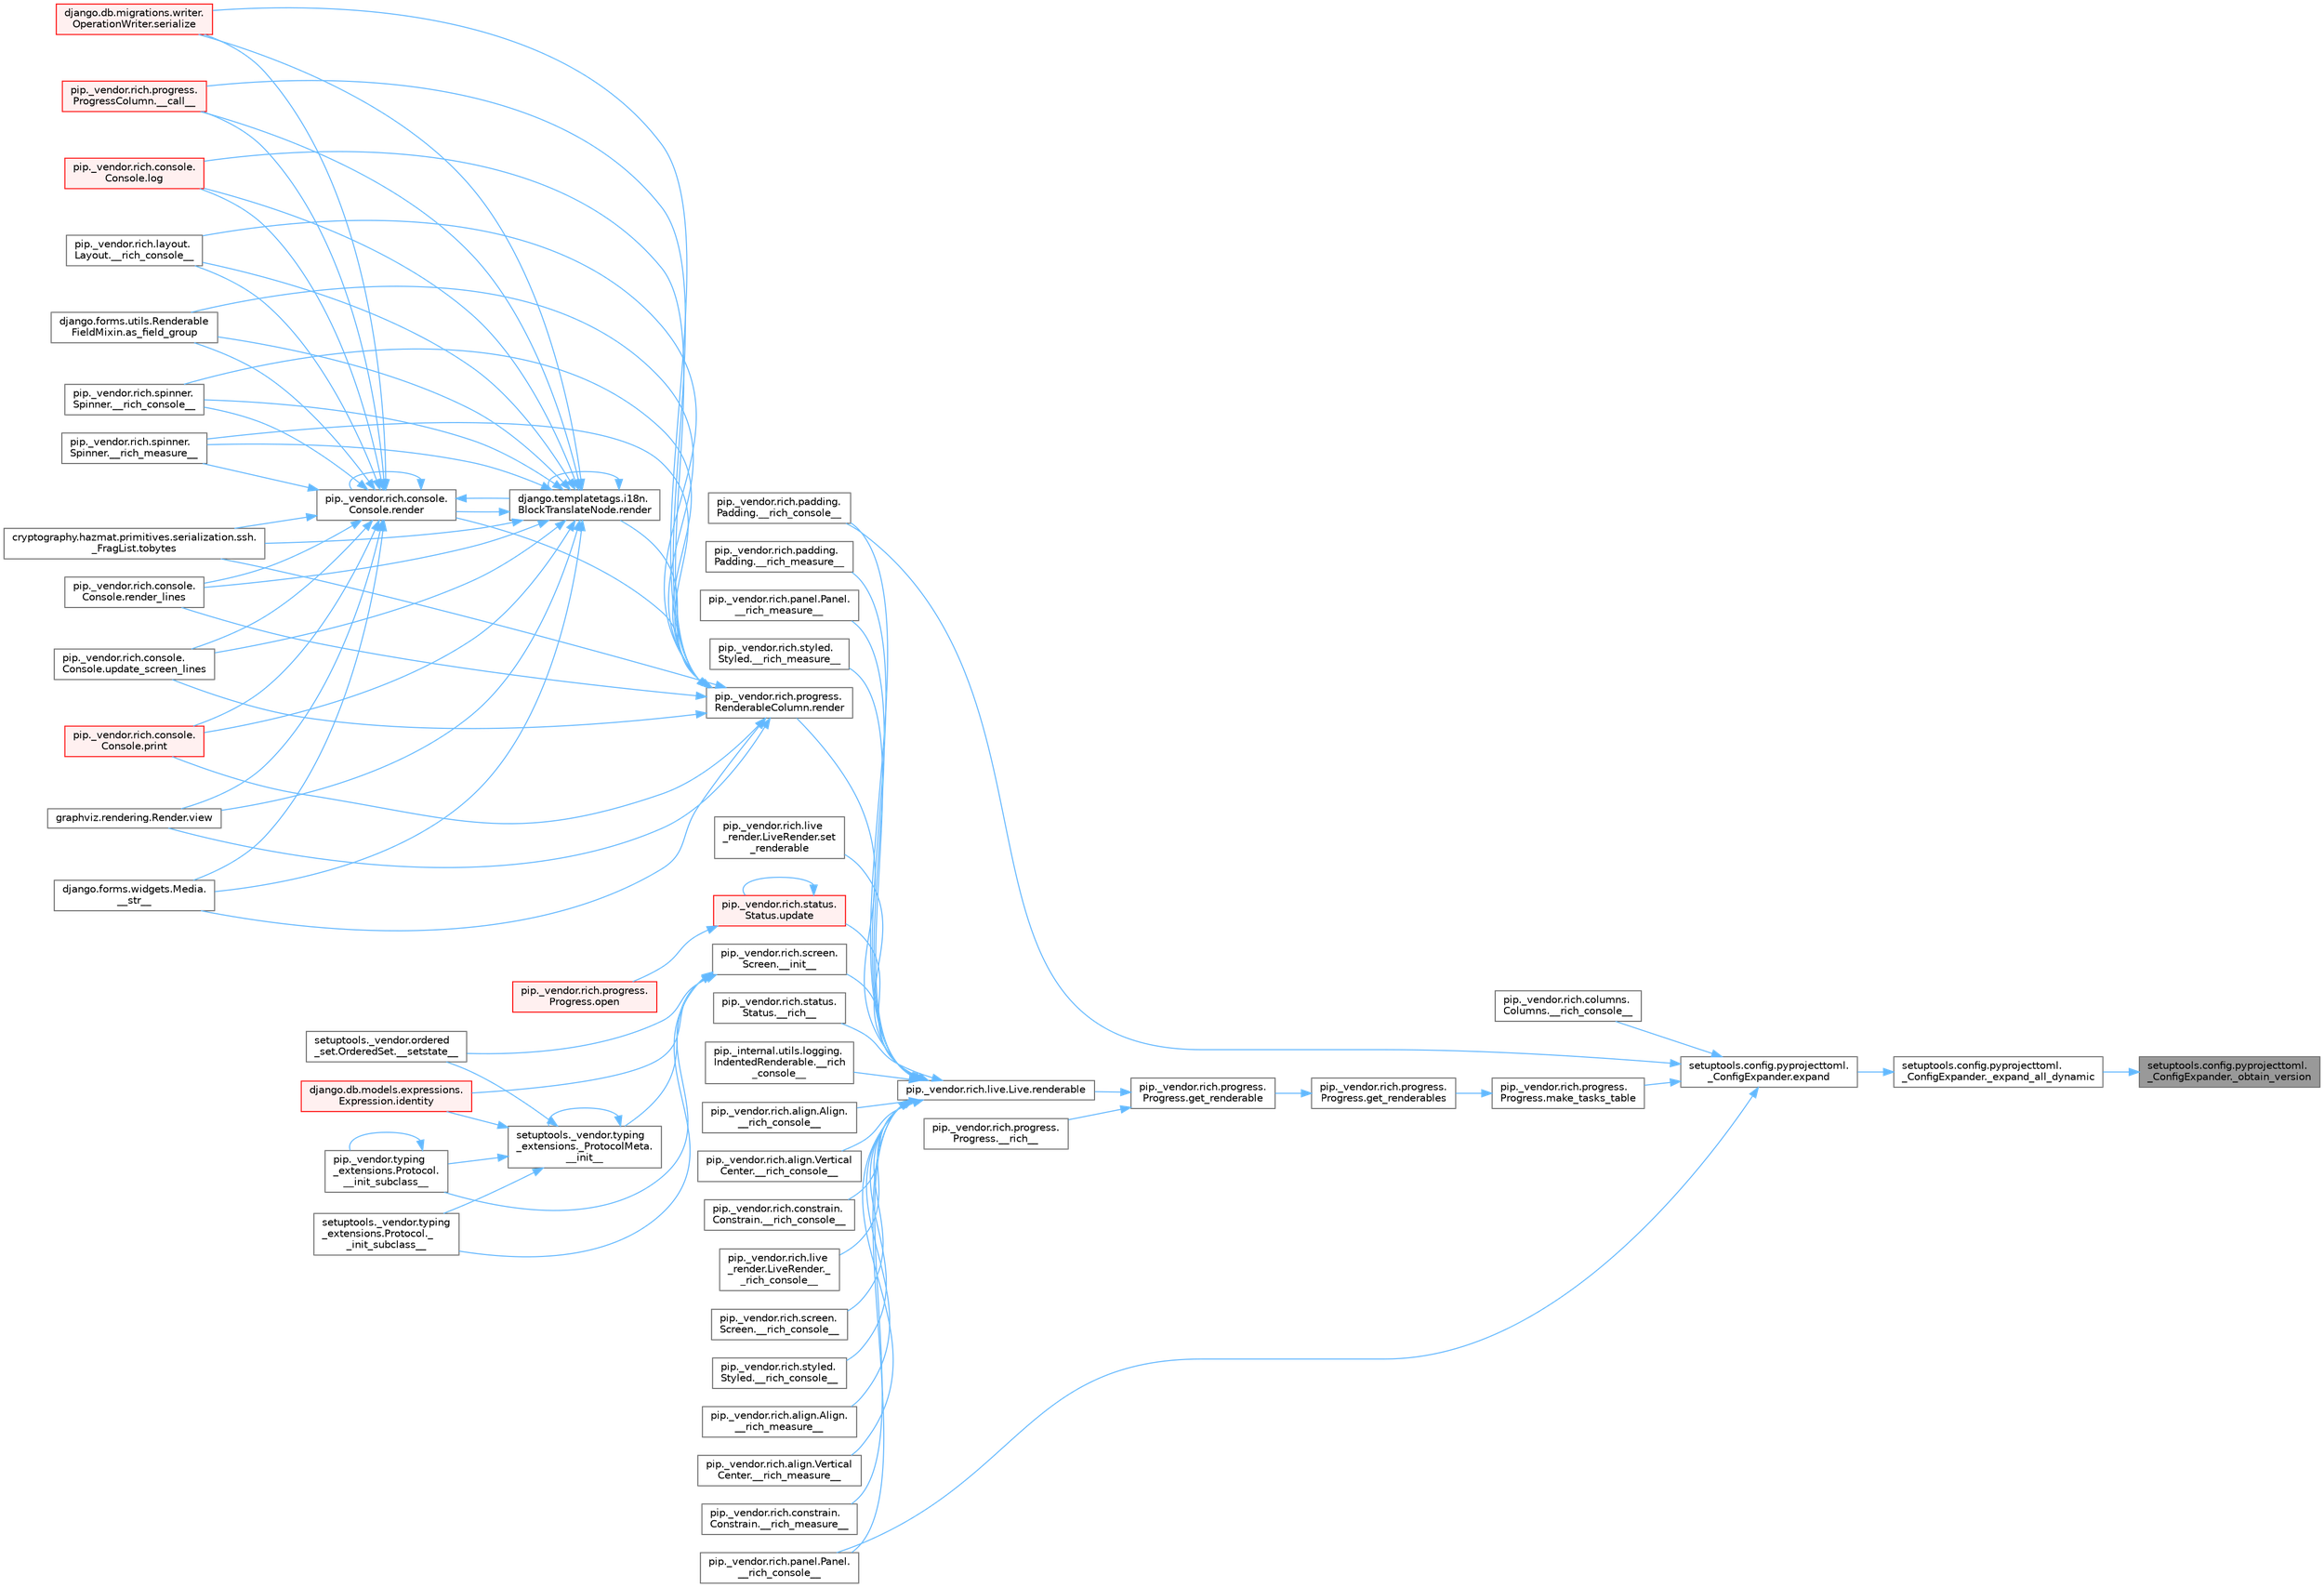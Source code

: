 digraph "setuptools.config.pyprojecttoml._ConfigExpander._obtain_version"
{
 // LATEX_PDF_SIZE
  bgcolor="transparent";
  edge [fontname=Helvetica,fontsize=10,labelfontname=Helvetica,labelfontsize=10];
  node [fontname=Helvetica,fontsize=10,shape=box,height=0.2,width=0.4];
  rankdir="RL";
  Node1 [id="Node000001",label="setuptools.config.pyprojecttoml.\l_ConfigExpander._obtain_version",height=0.2,width=0.4,color="gray40", fillcolor="grey60", style="filled", fontcolor="black",tooltip=" "];
  Node1 -> Node2 [id="edge1_Node000001_Node000002",dir="back",color="steelblue1",style="solid",tooltip=" "];
  Node2 [id="Node000002",label="setuptools.config.pyprojecttoml.\l_ConfigExpander._expand_all_dynamic",height=0.2,width=0.4,color="grey40", fillcolor="white", style="filled",URL="$classsetuptools_1_1config_1_1pyprojecttoml_1_1___config_expander.html#aebe94f0d53bb9999f29652fc155e7b01",tooltip=" "];
  Node2 -> Node3 [id="edge2_Node000002_Node000003",dir="back",color="steelblue1",style="solid",tooltip=" "];
  Node3 [id="Node000003",label="setuptools.config.pyprojecttoml.\l_ConfigExpander.expand",height=0.2,width=0.4,color="grey40", fillcolor="white", style="filled",URL="$classsetuptools_1_1config_1_1pyprojecttoml_1_1___config_expander.html#a15ef5ddaca1336e1cdbfe6fa2d89ab46",tooltip=" "];
  Node3 -> Node4 [id="edge3_Node000003_Node000004",dir="back",color="steelblue1",style="solid",tooltip=" "];
  Node4 [id="Node000004",label="pip._vendor.rich.columns.\lColumns.__rich_console__",height=0.2,width=0.4,color="grey40", fillcolor="white", style="filled",URL="$classpip_1_1__vendor_1_1rich_1_1columns_1_1_columns.html#aaae297ec38827f15d1d15327be4e4a12",tooltip=" "];
  Node3 -> Node5 [id="edge4_Node000003_Node000005",dir="back",color="steelblue1",style="solid",tooltip=" "];
  Node5 [id="Node000005",label="pip._vendor.rich.padding.\lPadding.__rich_console__",height=0.2,width=0.4,color="grey40", fillcolor="white", style="filled",URL="$classpip_1_1__vendor_1_1rich_1_1padding_1_1_padding.html#a23e27b4fb591fa1a4b6a04c497729077",tooltip=" "];
  Node3 -> Node6 [id="edge5_Node000003_Node000006",dir="back",color="steelblue1",style="solid",tooltip=" "];
  Node6 [id="Node000006",label="pip._vendor.rich.panel.Panel.\l__rich_console__",height=0.2,width=0.4,color="grey40", fillcolor="white", style="filled",URL="$classpip_1_1__vendor_1_1rich_1_1panel_1_1_panel.html#a6c612abd2dc827e0625fba926d709fb6",tooltip=" "];
  Node3 -> Node7 [id="edge6_Node000003_Node000007",dir="back",color="steelblue1",style="solid",tooltip=" "];
  Node7 [id="Node000007",label="pip._vendor.rich.progress.\lProgress.make_tasks_table",height=0.2,width=0.4,color="grey40", fillcolor="white", style="filled",URL="$classpip_1_1__vendor_1_1rich_1_1progress_1_1_progress.html#a42f4570b586d6cc467773cc7303b830d",tooltip=" "];
  Node7 -> Node8 [id="edge7_Node000007_Node000008",dir="back",color="steelblue1",style="solid",tooltip=" "];
  Node8 [id="Node000008",label="pip._vendor.rich.progress.\lProgress.get_renderables",height=0.2,width=0.4,color="grey40", fillcolor="white", style="filled",URL="$classpip_1_1__vendor_1_1rich_1_1progress_1_1_progress.html#ae329cb9b10713e0971717cebcf2d234f",tooltip=" "];
  Node8 -> Node9 [id="edge8_Node000008_Node000009",dir="back",color="steelblue1",style="solid",tooltip=" "];
  Node9 [id="Node000009",label="pip._vendor.rich.progress.\lProgress.get_renderable",height=0.2,width=0.4,color="grey40", fillcolor="white", style="filled",URL="$classpip_1_1__vendor_1_1rich_1_1progress_1_1_progress.html#ab746045f5e787bfde4a7a7e815b17a14",tooltip=" "];
  Node9 -> Node10 [id="edge9_Node000009_Node000010",dir="back",color="steelblue1",style="solid",tooltip=" "];
  Node10 [id="Node000010",label="pip._vendor.rich.progress.\lProgress.__rich__",height=0.2,width=0.4,color="grey40", fillcolor="white", style="filled",URL="$classpip_1_1__vendor_1_1rich_1_1progress_1_1_progress.html#adfc2c3c96fc19f9857390a0ea107bd97",tooltip=" "];
  Node9 -> Node11 [id="edge10_Node000009_Node000011",dir="back",color="steelblue1",style="solid",tooltip=" "];
  Node11 [id="Node000011",label="pip._vendor.rich.live.Live.renderable",height=0.2,width=0.4,color="grey40", fillcolor="white", style="filled",URL="$classpip_1_1__vendor_1_1rich_1_1live_1_1_live.html#adbdec7c7c6ac9070814e96b505a173c1",tooltip=" "];
  Node11 -> Node12 [id="edge11_Node000011_Node000012",dir="back",color="steelblue1",style="solid",tooltip=" "];
  Node12 [id="Node000012",label="pip._vendor.rich.screen.\lScreen.__init__",height=0.2,width=0.4,color="grey40", fillcolor="white", style="filled",URL="$classpip_1_1__vendor_1_1rich_1_1screen_1_1_screen.html#a22f6d80765fbc681aed44b087ec45446",tooltip=" "];
  Node12 -> Node13 [id="edge12_Node000012_Node000013",dir="back",color="steelblue1",style="solid",tooltip=" "];
  Node13 [id="Node000013",label="setuptools._vendor.typing\l_extensions._ProtocolMeta.\l__init__",height=0.2,width=0.4,color="grey40", fillcolor="white", style="filled",URL="$classsetuptools_1_1__vendor_1_1typing__extensions_1_1___protocol_meta.html#a7bbaff8ac6d19534b46bca363ee0b43a",tooltip=" "];
  Node13 -> Node13 [id="edge13_Node000013_Node000013",dir="back",color="steelblue1",style="solid",tooltip=" "];
  Node13 -> Node14 [id="edge14_Node000013_Node000014",dir="back",color="steelblue1",style="solid",tooltip=" "];
  Node14 [id="Node000014",label="pip._vendor.typing\l_extensions.Protocol.\l__init_subclass__",height=0.2,width=0.4,color="grey40", fillcolor="white", style="filled",URL="$classpip_1_1__vendor_1_1typing__extensions_1_1_protocol.html#a2916efc86cebb8aba6deb7fd30b33988",tooltip=" "];
  Node14 -> Node14 [id="edge15_Node000014_Node000014",dir="back",color="steelblue1",style="solid",tooltip=" "];
  Node13 -> Node15 [id="edge16_Node000013_Node000015",dir="back",color="steelblue1",style="solid",tooltip=" "];
  Node15 [id="Node000015",label="setuptools._vendor.typing\l_extensions.Protocol._\l_init_subclass__",height=0.2,width=0.4,color="grey40", fillcolor="white", style="filled",URL="$classsetuptools_1_1__vendor_1_1typing__extensions_1_1_protocol.html#ac6cbebc092a4724ab3704c5334059874",tooltip=" "];
  Node13 -> Node16 [id="edge17_Node000013_Node000016",dir="back",color="steelblue1",style="solid",tooltip=" "];
  Node16 [id="Node000016",label="setuptools._vendor.ordered\l_set.OrderedSet.__setstate__",height=0.2,width=0.4,color="grey40", fillcolor="white", style="filled",URL="$classsetuptools_1_1__vendor_1_1ordered__set_1_1_ordered_set.html#aa7f7de9d987829525d06db565fe1b4a1",tooltip=" "];
  Node13 -> Node17 [id="edge18_Node000013_Node000017",dir="back",color="steelblue1",style="solid",tooltip=" "];
  Node17 [id="Node000017",label="django.db.models.expressions.\lExpression.identity",height=0.2,width=0.4,color="red", fillcolor="#FFF0F0", style="filled",URL="$classdjango_1_1db_1_1models_1_1expressions_1_1_expression.html#a10048810b5eb8641acf3bc150731b925",tooltip=" "];
  Node12 -> Node14 [id="edge19_Node000012_Node000014",dir="back",color="steelblue1",style="solid",tooltip=" "];
  Node12 -> Node15 [id="edge20_Node000012_Node000015",dir="back",color="steelblue1",style="solid",tooltip=" "];
  Node12 -> Node16 [id="edge21_Node000012_Node000016",dir="back",color="steelblue1",style="solid",tooltip=" "];
  Node12 -> Node17 [id="edge22_Node000012_Node000017",dir="back",color="steelblue1",style="solid",tooltip=" "];
  Node11 -> Node44 [id="edge23_Node000011_Node000044",dir="back",color="steelblue1",style="solid",tooltip=" "];
  Node44 [id="Node000044",label="pip._vendor.rich.status.\lStatus.__rich__",height=0.2,width=0.4,color="grey40", fillcolor="white", style="filled",URL="$classpip_1_1__vendor_1_1rich_1_1status_1_1_status.html#ad0400b8f53bb4765ac88deb00d4b067e",tooltip=" "];
  Node11 -> Node45 [id="edge24_Node000011_Node000045",dir="back",color="steelblue1",style="solid",tooltip=" "];
  Node45 [id="Node000045",label="pip._internal.utils.logging.\lIndentedRenderable.__rich\l_console__",height=0.2,width=0.4,color="grey40", fillcolor="white", style="filled",URL="$classpip_1_1__internal_1_1utils_1_1logging_1_1_indented_renderable.html#ac062d96315bc4c32d75237b9acfa91c7",tooltip=" "];
  Node11 -> Node46 [id="edge25_Node000011_Node000046",dir="back",color="steelblue1",style="solid",tooltip=" "];
  Node46 [id="Node000046",label="pip._vendor.rich.align.Align.\l__rich_console__",height=0.2,width=0.4,color="grey40", fillcolor="white", style="filled",URL="$classpip_1_1__vendor_1_1rich_1_1align_1_1_align.html#afd4f8994e1355e2c22c2aa1145f0d400",tooltip=" "];
  Node11 -> Node47 [id="edge26_Node000011_Node000047",dir="back",color="steelblue1",style="solid",tooltip=" "];
  Node47 [id="Node000047",label="pip._vendor.rich.align.Vertical\lCenter.__rich_console__",height=0.2,width=0.4,color="grey40", fillcolor="white", style="filled",URL="$classpip_1_1__vendor_1_1rich_1_1align_1_1_vertical_center.html#a001f705e33eb498f4d9c13249aa09cd8",tooltip=" "];
  Node11 -> Node48 [id="edge27_Node000011_Node000048",dir="back",color="steelblue1",style="solid",tooltip=" "];
  Node48 [id="Node000048",label="pip._vendor.rich.constrain.\lConstrain.__rich_console__",height=0.2,width=0.4,color="grey40", fillcolor="white", style="filled",URL="$classpip_1_1__vendor_1_1rich_1_1constrain_1_1_constrain.html#ae3ecbe4f7b8575b5b65f308633f3d84a",tooltip=" "];
  Node11 -> Node49 [id="edge28_Node000011_Node000049",dir="back",color="steelblue1",style="solid",tooltip=" "];
  Node49 [id="Node000049",label="pip._vendor.rich.live\l_render.LiveRender._\l_rich_console__",height=0.2,width=0.4,color="grey40", fillcolor="white", style="filled",URL="$classpip_1_1__vendor_1_1rich_1_1live__render_1_1_live_render.html#ad912ba8e93bac99aa63c5291cf34b87b",tooltip=" "];
  Node11 -> Node5 [id="edge29_Node000011_Node000005",dir="back",color="steelblue1",style="solid",tooltip=" "];
  Node11 -> Node6 [id="edge30_Node000011_Node000006",dir="back",color="steelblue1",style="solid",tooltip=" "];
  Node11 -> Node50 [id="edge31_Node000011_Node000050",dir="back",color="steelblue1",style="solid",tooltip=" "];
  Node50 [id="Node000050",label="pip._vendor.rich.screen.\lScreen.__rich_console__",height=0.2,width=0.4,color="grey40", fillcolor="white", style="filled",URL="$classpip_1_1__vendor_1_1rich_1_1screen_1_1_screen.html#a5da09dde31d7cd9ba21f9800a67f5c04",tooltip=" "];
  Node11 -> Node51 [id="edge32_Node000011_Node000051",dir="back",color="steelblue1",style="solid",tooltip=" "];
  Node51 [id="Node000051",label="pip._vendor.rich.styled.\lStyled.__rich_console__",height=0.2,width=0.4,color="grey40", fillcolor="white", style="filled",URL="$classpip_1_1__vendor_1_1rich_1_1styled_1_1_styled.html#ad2b41aa2911394ea81c2ea590ae7d588",tooltip=" "];
  Node11 -> Node52 [id="edge33_Node000011_Node000052",dir="back",color="steelblue1",style="solid",tooltip=" "];
  Node52 [id="Node000052",label="pip._vendor.rich.align.Align.\l__rich_measure__",height=0.2,width=0.4,color="grey40", fillcolor="white", style="filled",URL="$classpip_1_1__vendor_1_1rich_1_1align_1_1_align.html#af7852bebb526ddcc7effed71efb242cf",tooltip=" "];
  Node11 -> Node53 [id="edge34_Node000011_Node000053",dir="back",color="steelblue1",style="solid",tooltip=" "];
  Node53 [id="Node000053",label="pip._vendor.rich.align.Vertical\lCenter.__rich_measure__",height=0.2,width=0.4,color="grey40", fillcolor="white", style="filled",URL="$classpip_1_1__vendor_1_1rich_1_1align_1_1_vertical_center.html#a7a692ada7be63914dd9c93489268dccf",tooltip=" "];
  Node11 -> Node54 [id="edge35_Node000011_Node000054",dir="back",color="steelblue1",style="solid",tooltip=" "];
  Node54 [id="Node000054",label="pip._vendor.rich.constrain.\lConstrain.__rich_measure__",height=0.2,width=0.4,color="grey40", fillcolor="white", style="filled",URL="$classpip_1_1__vendor_1_1rich_1_1constrain_1_1_constrain.html#afd77ff426e7fb8650f8179677c8be99d",tooltip=" "];
  Node11 -> Node55 [id="edge36_Node000011_Node000055",dir="back",color="steelblue1",style="solid",tooltip=" "];
  Node55 [id="Node000055",label="pip._vendor.rich.padding.\lPadding.__rich_measure__",height=0.2,width=0.4,color="grey40", fillcolor="white", style="filled",URL="$classpip_1_1__vendor_1_1rich_1_1padding_1_1_padding.html#a54c9564b765b9835d72f4390b0753b1d",tooltip=" "];
  Node11 -> Node56 [id="edge37_Node000011_Node000056",dir="back",color="steelblue1",style="solid",tooltip=" "];
  Node56 [id="Node000056",label="pip._vendor.rich.panel.Panel.\l__rich_measure__",height=0.2,width=0.4,color="grey40", fillcolor="white", style="filled",URL="$classpip_1_1__vendor_1_1rich_1_1panel_1_1_panel.html#afe0c3ee9c576add635acabbcabd69263",tooltip=" "];
  Node11 -> Node57 [id="edge38_Node000011_Node000057",dir="back",color="steelblue1",style="solid",tooltip=" "];
  Node57 [id="Node000057",label="pip._vendor.rich.styled.\lStyled.__rich_measure__",height=0.2,width=0.4,color="grey40", fillcolor="white", style="filled",URL="$classpip_1_1__vendor_1_1rich_1_1styled_1_1_styled.html#acc2c5f9df88cf6b573238c8deab40ef1",tooltip=" "];
  Node11 -> Node58 [id="edge39_Node000011_Node000058",dir="back",color="steelblue1",style="solid",tooltip=" "];
  Node58 [id="Node000058",label="pip._vendor.rich.progress.\lRenderableColumn.render",height=0.2,width=0.4,color="grey40", fillcolor="white", style="filled",URL="$classpip_1_1__vendor_1_1rich_1_1progress_1_1_renderable_column.html#ab9778a61564a147ed0134e7b045a3858",tooltip=" "];
  Node58 -> Node59 [id="edge40_Node000058_Node000059",dir="back",color="steelblue1",style="solid",tooltip=" "];
  Node59 [id="Node000059",label="pip._vendor.rich.progress.\lProgressColumn.__call__",height=0.2,width=0.4,color="red", fillcolor="#FFF0F0", style="filled",URL="$classpip_1_1__vendor_1_1rich_1_1progress_1_1_progress_column.html#ae0c399be74222f949edb0fa5324cf6ea",tooltip=" "];
  Node58 -> Node62 [id="edge41_Node000058_Node000062",dir="back",color="steelblue1",style="solid",tooltip=" "];
  Node62 [id="Node000062",label="pip._vendor.rich.layout.\lLayout.__rich_console__",height=0.2,width=0.4,color="grey40", fillcolor="white", style="filled",URL="$classpip_1_1__vendor_1_1rich_1_1layout_1_1_layout.html#ac39cb3d17d2b0324ee1b0dada41a3ebd",tooltip=" "];
  Node58 -> Node63 [id="edge42_Node000058_Node000063",dir="back",color="steelblue1",style="solid",tooltip=" "];
  Node63 [id="Node000063",label="pip._vendor.rich.spinner.\lSpinner.__rich_console__",height=0.2,width=0.4,color="grey40", fillcolor="white", style="filled",URL="$classpip_1_1__vendor_1_1rich_1_1spinner_1_1_spinner.html#a6883d8dced19ac48d4dfc74f776357fd",tooltip=" "];
  Node58 -> Node64 [id="edge43_Node000058_Node000064",dir="back",color="steelblue1",style="solid",tooltip=" "];
  Node64 [id="Node000064",label="pip._vendor.rich.spinner.\lSpinner.__rich_measure__",height=0.2,width=0.4,color="grey40", fillcolor="white", style="filled",URL="$classpip_1_1__vendor_1_1rich_1_1spinner_1_1_spinner.html#a89745682c823c44a31bae8e8d07869f5",tooltip=" "];
  Node58 -> Node65 [id="edge44_Node000058_Node000065",dir="back",color="steelblue1",style="solid",tooltip=" "];
  Node65 [id="Node000065",label="django.forms.widgets.Media.\l__str__",height=0.2,width=0.4,color="grey40", fillcolor="white", style="filled",URL="$classdjango_1_1forms_1_1widgets_1_1_media.html#ae1651710548a7d9f14f036d035012d21",tooltip=" "];
  Node58 -> Node66 [id="edge45_Node000058_Node000066",dir="back",color="steelblue1",style="solid",tooltip=" "];
  Node66 [id="Node000066",label="django.forms.utils.Renderable\lFieldMixin.as_field_group",height=0.2,width=0.4,color="grey40", fillcolor="white", style="filled",URL="$classdjango_1_1forms_1_1utils_1_1_renderable_field_mixin.html#a1e9a1b4f790ea694431554267fd5d74c",tooltip=" "];
  Node58 -> Node67 [id="edge46_Node000058_Node000067",dir="back",color="steelblue1",style="solid",tooltip=" "];
  Node67 [id="Node000067",label="pip._vendor.rich.console.\lConsole.log",height=0.2,width=0.4,color="red", fillcolor="#FFF0F0", style="filled",URL="$classpip_1_1__vendor_1_1rich_1_1console_1_1_console.html#af9c77e39f9413fc2b134c60cfa23b0f1",tooltip=" "];
  Node58 -> Node455 [id="edge47_Node000058_Node000455",dir="back",color="steelblue1",style="solid",tooltip=" "];
  Node455 [id="Node000455",label="pip._vendor.rich.console.\lConsole.print",height=0.2,width=0.4,color="red", fillcolor="#FFF0F0", style="filled",URL="$classpip_1_1__vendor_1_1rich_1_1console_1_1_console.html#af954370cdbb49236b597f2c11064549d",tooltip=" "];
  Node58 -> Node537 [id="edge48_Node000058_Node000537",dir="back",color="steelblue1",style="solid",tooltip=" "];
  Node537 [id="Node000537",label="django.templatetags.i18n.\lBlockTranslateNode.render",height=0.2,width=0.4,color="grey40", fillcolor="white", style="filled",URL="$classdjango_1_1templatetags_1_1i18n_1_1_block_translate_node.html#aaf05bebfd02c1c4b676387ada0357832",tooltip=" "];
  Node537 -> Node59 [id="edge49_Node000537_Node000059",dir="back",color="steelblue1",style="solid",tooltip=" "];
  Node537 -> Node62 [id="edge50_Node000537_Node000062",dir="back",color="steelblue1",style="solid",tooltip=" "];
  Node537 -> Node63 [id="edge51_Node000537_Node000063",dir="back",color="steelblue1",style="solid",tooltip=" "];
  Node537 -> Node64 [id="edge52_Node000537_Node000064",dir="back",color="steelblue1",style="solid",tooltip=" "];
  Node537 -> Node65 [id="edge53_Node000537_Node000065",dir="back",color="steelblue1",style="solid",tooltip=" "];
  Node537 -> Node66 [id="edge54_Node000537_Node000066",dir="back",color="steelblue1",style="solid",tooltip=" "];
  Node537 -> Node67 [id="edge55_Node000537_Node000067",dir="back",color="steelblue1",style="solid",tooltip=" "];
  Node537 -> Node455 [id="edge56_Node000537_Node000455",dir="back",color="steelblue1",style="solid",tooltip=" "];
  Node537 -> Node537 [id="edge57_Node000537_Node000537",dir="back",color="steelblue1",style="solid",tooltip=" "];
  Node537 -> Node538 [id="edge58_Node000537_Node000538",dir="back",color="steelblue1",style="solid",tooltip=" "];
  Node538 [id="Node000538",label="pip._vendor.rich.console.\lConsole.render",height=0.2,width=0.4,color="grey40", fillcolor="white", style="filled",URL="$classpip_1_1__vendor_1_1rich_1_1console_1_1_console.html#a9551b8254c573105adde80622393a938",tooltip=" "];
  Node538 -> Node59 [id="edge59_Node000538_Node000059",dir="back",color="steelblue1",style="solid",tooltip=" "];
  Node538 -> Node62 [id="edge60_Node000538_Node000062",dir="back",color="steelblue1",style="solid",tooltip=" "];
  Node538 -> Node63 [id="edge61_Node000538_Node000063",dir="back",color="steelblue1",style="solid",tooltip=" "];
  Node538 -> Node64 [id="edge62_Node000538_Node000064",dir="back",color="steelblue1",style="solid",tooltip=" "];
  Node538 -> Node65 [id="edge63_Node000538_Node000065",dir="back",color="steelblue1",style="solid",tooltip=" "];
  Node538 -> Node66 [id="edge64_Node000538_Node000066",dir="back",color="steelblue1",style="solid",tooltip=" "];
  Node538 -> Node67 [id="edge65_Node000538_Node000067",dir="back",color="steelblue1",style="solid",tooltip=" "];
  Node538 -> Node455 [id="edge66_Node000538_Node000455",dir="back",color="steelblue1",style="solid",tooltip=" "];
  Node538 -> Node537 [id="edge67_Node000538_Node000537",dir="back",color="steelblue1",style="solid",tooltip=" "];
  Node538 -> Node538 [id="edge68_Node000538_Node000538",dir="back",color="steelblue1",style="solid",tooltip=" "];
  Node538 -> Node539 [id="edge69_Node000538_Node000539",dir="back",color="steelblue1",style="solid",tooltip=" "];
  Node539 [id="Node000539",label="pip._vendor.rich.console.\lConsole.render_lines",height=0.2,width=0.4,color="grey40", fillcolor="white", style="filled",URL="$classpip_1_1__vendor_1_1rich_1_1console_1_1_console.html#a5818808a49db20c5bee6986425f96f14",tooltip=" "];
  Node538 -> Node540 [id="edge70_Node000538_Node000540",dir="back",color="steelblue1",style="solid",tooltip=" "];
  Node540 [id="Node000540",label="django.db.migrations.writer.\lOperationWriter.serialize",height=0.2,width=0.4,color="red", fillcolor="#FFF0F0", style="filled",URL="$classdjango_1_1db_1_1migrations_1_1writer_1_1_operation_writer.html#a866e8d13e1c54a35d74e9a6b0383b2f8",tooltip=" "];
  Node538 -> Node612 [id="edge71_Node000538_Node000612",dir="back",color="steelblue1",style="solid",tooltip=" "];
  Node612 [id="Node000612",label="cryptography.hazmat.primitives.serialization.ssh.\l_FragList.tobytes",height=0.2,width=0.4,color="grey40", fillcolor="white", style="filled",URL="$classcryptography_1_1hazmat_1_1primitives_1_1serialization_1_1ssh_1_1___frag_list.html#a195dd4e7c741624829a13af53fa3de38",tooltip=" "];
  Node538 -> Node613 [id="edge72_Node000538_Node000613",dir="back",color="steelblue1",style="solid",tooltip=" "];
  Node613 [id="Node000613",label="pip._vendor.rich.console.\lConsole.update_screen_lines",height=0.2,width=0.4,color="grey40", fillcolor="white", style="filled",URL="$classpip_1_1__vendor_1_1rich_1_1console_1_1_console.html#a21cfe5af86ec7533f23d45fe2969817e",tooltip=" "];
  Node538 -> Node614 [id="edge73_Node000538_Node000614",dir="back",color="steelblue1",style="solid",tooltip=" "];
  Node614 [id="Node000614",label="graphviz.rendering.Render.view",height=0.2,width=0.4,color="grey40", fillcolor="white", style="filled",URL="$classgraphviz_1_1rendering_1_1_render.html#a53169c422996b9a7e92b5580c13914e2",tooltip=" "];
  Node537 -> Node539 [id="edge74_Node000537_Node000539",dir="back",color="steelblue1",style="solid",tooltip=" "];
  Node537 -> Node540 [id="edge75_Node000537_Node000540",dir="back",color="steelblue1",style="solid",tooltip=" "];
  Node537 -> Node612 [id="edge76_Node000537_Node000612",dir="back",color="steelblue1",style="solid",tooltip=" "];
  Node537 -> Node613 [id="edge77_Node000537_Node000613",dir="back",color="steelblue1",style="solid",tooltip=" "];
  Node537 -> Node614 [id="edge78_Node000537_Node000614",dir="back",color="steelblue1",style="solid",tooltip=" "];
  Node58 -> Node538 [id="edge79_Node000058_Node000538",dir="back",color="steelblue1",style="solid",tooltip=" "];
  Node58 -> Node539 [id="edge80_Node000058_Node000539",dir="back",color="steelblue1",style="solid",tooltip=" "];
  Node58 -> Node540 [id="edge81_Node000058_Node000540",dir="back",color="steelblue1",style="solid",tooltip=" "];
  Node58 -> Node612 [id="edge82_Node000058_Node000612",dir="back",color="steelblue1",style="solid",tooltip=" "];
  Node58 -> Node613 [id="edge83_Node000058_Node000613",dir="back",color="steelblue1",style="solid",tooltip=" "];
  Node58 -> Node614 [id="edge84_Node000058_Node000614",dir="back",color="steelblue1",style="solid",tooltip=" "];
  Node11 -> Node3179 [id="edge85_Node000011_Node003179",dir="back",color="steelblue1",style="solid",tooltip=" "];
  Node3179 [id="Node003179",label="pip._vendor.rich.live\l_render.LiveRender.set\l_renderable",height=0.2,width=0.4,color="grey40", fillcolor="white", style="filled",URL="$classpip_1_1__vendor_1_1rich_1_1live__render_1_1_live_render.html#a3e10f6ca40eb275b181a0c2e61855e9d",tooltip=" "];
  Node11 -> Node3180 [id="edge86_Node000011_Node003180",dir="back",color="steelblue1",style="solid",tooltip=" "];
  Node3180 [id="Node003180",label="pip._vendor.rich.status.\lStatus.update",height=0.2,width=0.4,color="red", fillcolor="#FFF0F0", style="filled",URL="$classpip_1_1__vendor_1_1rich_1_1status_1_1_status.html#a247833e956938350361ef6419697f7f3",tooltip=" "];
  Node3180 -> Node135 [id="edge87_Node003180_Node000135",dir="back",color="steelblue1",style="solid",tooltip=" "];
  Node135 [id="Node000135",label="pip._vendor.rich.progress.\lProgress.open",height=0.2,width=0.4,color="red", fillcolor="#FFF0F0", style="filled",URL="$classpip_1_1__vendor_1_1rich_1_1progress_1_1_progress.html#a204bface9fc63d04e72844b751bcd8e3",tooltip=" "];
  Node3180 -> Node3180 [id="edge88_Node003180_Node003180",dir="back",color="steelblue1",style="solid",tooltip=" "];
}
